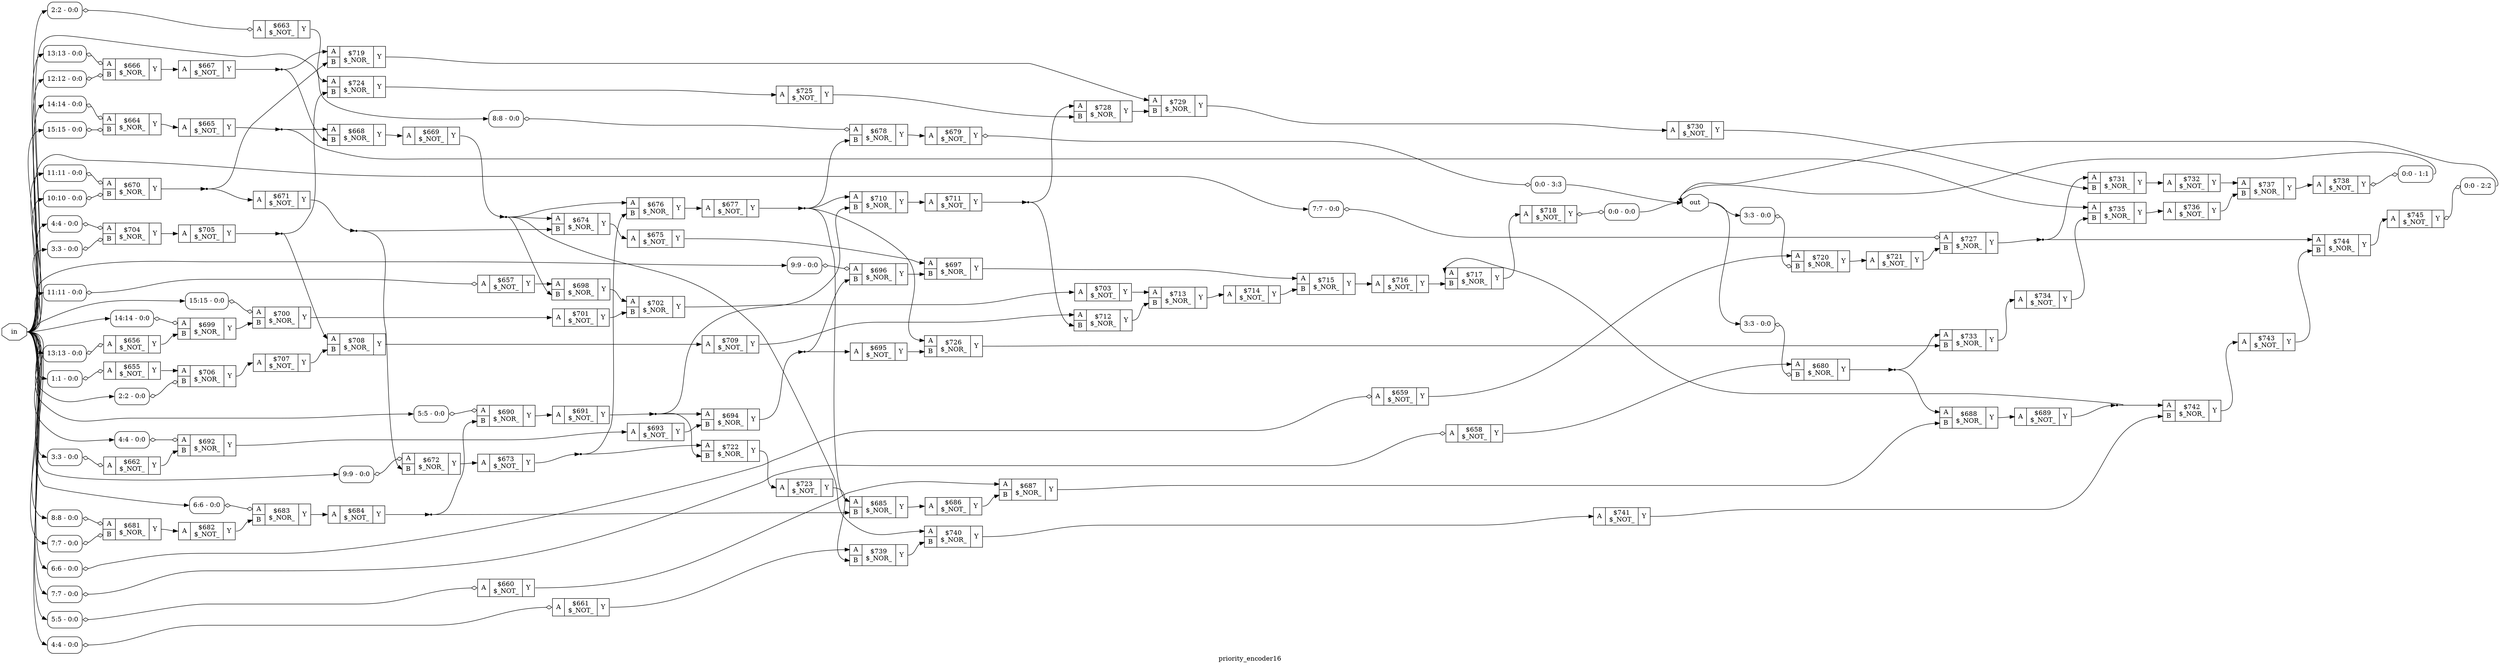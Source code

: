 digraph "priority_encoder16" {
label="priority_encoder16";
rankdir="LR";
remincross=true;
n88 [ shape=octagon, label="in", color="black", fontcolor="black" ];
n89 [ shape=octagon, label="out", color="black", fontcolor="black" ];
c92 [ shape=record, label="{{<p90> A}|$655\n$_NOT_|{<p91> Y}}" ];
x0 [ shape=record, style=rounded, label="<s0> 1:1 - 0:0 " ];
x0:e -> c92:p90:w [arrowhead=odiamond, arrowtail=odiamond, dir=both, color="black", label=""];
c93 [ shape=record, label="{{<p90> A}|$656\n$_NOT_|{<p91> Y}}" ];
x1 [ shape=record, style=rounded, label="<s0> 13:13 - 0:0 " ];
x1:e -> c93:p90:w [arrowhead=odiamond, arrowtail=odiamond, dir=both, color="black", label=""];
c94 [ shape=record, label="{{<p90> A}|$657\n$_NOT_|{<p91> Y}}" ];
x2 [ shape=record, style=rounded, label="<s0> 11:11 - 0:0 " ];
x2:e -> c94:p90:w [arrowhead=odiamond, arrowtail=odiamond, dir=both, color="black", label=""];
c95 [ shape=record, label="{{<p90> A}|$658\n$_NOT_|{<p91> Y}}" ];
x3 [ shape=record, style=rounded, label="<s0> 7:7 - 0:0 " ];
x3:e -> c95:p90:w [arrowhead=odiamond, arrowtail=odiamond, dir=both, color="black", label=""];
c96 [ shape=record, label="{{<p90> A}|$659\n$_NOT_|{<p91> Y}}" ];
x4 [ shape=record, style=rounded, label="<s0> 6:6 - 0:0 " ];
x4:e -> c96:p90:w [arrowhead=odiamond, arrowtail=odiamond, dir=both, color="black", label=""];
c97 [ shape=record, label="{{<p90> A}|$660\n$_NOT_|{<p91> Y}}" ];
x5 [ shape=record, style=rounded, label="<s0> 5:5 - 0:0 " ];
x5:e -> c97:p90:w [arrowhead=odiamond, arrowtail=odiamond, dir=both, color="black", label=""];
c98 [ shape=record, label="{{<p90> A}|$661\n$_NOT_|{<p91> Y}}" ];
x6 [ shape=record, style=rounded, label="<s0> 4:4 - 0:0 " ];
x6:e -> c98:p90:w [arrowhead=odiamond, arrowtail=odiamond, dir=both, color="black", label=""];
c99 [ shape=record, label="{{<p90> A}|$662\n$_NOT_|{<p91> Y}}" ];
x7 [ shape=record, style=rounded, label="<s0> 3:3 - 0:0 " ];
x7:e -> c99:p90:w [arrowhead=odiamond, arrowtail=odiamond, dir=both, color="black", label=""];
c100 [ shape=record, label="{{<p90> A}|$663\n$_NOT_|{<p91> Y}}" ];
x8 [ shape=record, style=rounded, label="<s0> 2:2 - 0:0 " ];
x8:e -> c100:p90:w [arrowhead=odiamond, arrowtail=odiamond, dir=both, color="black", label=""];
c102 [ shape=record, label="{{<p90> A|<p101> B}|$664\n$_NOR_|{<p91> Y}}" ];
x9 [ shape=record, style=rounded, label="<s0> 14:14 - 0:0 " ];
x9:e -> c102:p90:w [arrowhead=odiamond, arrowtail=odiamond, dir=both, color="black", label=""];
x10 [ shape=record, style=rounded, label="<s0> 15:15 - 0:0 " ];
x10:e -> c102:p101:w [arrowhead=odiamond, arrowtail=odiamond, dir=both, color="black", label=""];
c103 [ shape=record, label="{{<p90> A}|$665\n$_NOT_|{<p91> Y}}" ];
c104 [ shape=record, label="{{<p90> A|<p101> B}|$666\n$_NOR_|{<p91> Y}}" ];
x11 [ shape=record, style=rounded, label="<s0> 13:13 - 0:0 " ];
x11:e -> c104:p90:w [arrowhead=odiamond, arrowtail=odiamond, dir=both, color="black", label=""];
x12 [ shape=record, style=rounded, label="<s0> 12:12 - 0:0 " ];
x12:e -> c104:p101:w [arrowhead=odiamond, arrowtail=odiamond, dir=both, color="black", label=""];
c105 [ shape=record, label="{{<p90> A}|$667\n$_NOT_|{<p91> Y}}" ];
c106 [ shape=record, label="{{<p90> A|<p101> B}|$668\n$_NOR_|{<p91> Y}}" ];
c107 [ shape=record, label="{{<p90> A}|$669\n$_NOT_|{<p91> Y}}" ];
c108 [ shape=record, label="{{<p90> A|<p101> B}|$670\n$_NOR_|{<p91> Y}}" ];
x13 [ shape=record, style=rounded, label="<s0> 11:11 - 0:0 " ];
x13:e -> c108:p90:w [arrowhead=odiamond, arrowtail=odiamond, dir=both, color="black", label=""];
x14 [ shape=record, style=rounded, label="<s0> 10:10 - 0:0 " ];
x14:e -> c108:p101:w [arrowhead=odiamond, arrowtail=odiamond, dir=both, color="black", label=""];
c109 [ shape=record, label="{{<p90> A}|$671\n$_NOT_|{<p91> Y}}" ];
c110 [ shape=record, label="{{<p90> A|<p101> B}|$672\n$_NOR_|{<p91> Y}}" ];
x15 [ shape=record, style=rounded, label="<s0> 9:9 - 0:0 " ];
x15:e -> c110:p90:w [arrowhead=odiamond, arrowtail=odiamond, dir=both, color="black", label=""];
c111 [ shape=record, label="{{<p90> A}|$673\n$_NOT_|{<p91> Y}}" ];
c112 [ shape=record, label="{{<p90> A|<p101> B}|$674\n$_NOR_|{<p91> Y}}" ];
c113 [ shape=record, label="{{<p90> A}|$675\n$_NOT_|{<p91> Y}}" ];
c114 [ shape=record, label="{{<p90> A|<p101> B}|$676\n$_NOR_|{<p91> Y}}" ];
c115 [ shape=record, label="{{<p90> A}|$677\n$_NOT_|{<p91> Y}}" ];
c116 [ shape=record, label="{{<p90> A|<p101> B}|$678\n$_NOR_|{<p91> Y}}" ];
x16 [ shape=record, style=rounded, label="<s0> 8:8 - 0:0 " ];
x16:e -> c116:p90:w [arrowhead=odiamond, arrowtail=odiamond, dir=both, color="black", label=""];
c117 [ shape=record, label="{{<p90> A}|$679\n$_NOT_|{<p91> Y}}" ];
x17 [ shape=record, style=rounded, label="<s0> 0:0 - 3:3 " ];
c117:p91:e -> x17:w [arrowhead=odiamond, arrowtail=odiamond, dir=both, color="black", label=""];
c118 [ shape=record, label="{{<p90> A|<p101> B}|$680\n$_NOR_|{<p91> Y}}" ];
x18 [ shape=record, style=rounded, label="<s0> 3:3 - 0:0 " ];
x18:e -> c118:p101:w [arrowhead=odiamond, arrowtail=odiamond, dir=both, color="black", label=""];
c119 [ shape=record, label="{{<p90> A|<p101> B}|$681\n$_NOR_|{<p91> Y}}" ];
x19 [ shape=record, style=rounded, label="<s0> 8:8 - 0:0 " ];
x19:e -> c119:p90:w [arrowhead=odiamond, arrowtail=odiamond, dir=both, color="black", label=""];
x20 [ shape=record, style=rounded, label="<s0> 7:7 - 0:0 " ];
x20:e -> c119:p101:w [arrowhead=odiamond, arrowtail=odiamond, dir=both, color="black", label=""];
c120 [ shape=record, label="{{<p90> A}|$682\n$_NOT_|{<p91> Y}}" ];
c121 [ shape=record, label="{{<p90> A|<p101> B}|$683\n$_NOR_|{<p91> Y}}" ];
x21 [ shape=record, style=rounded, label="<s0> 6:6 - 0:0 " ];
x21:e -> c121:p90:w [arrowhead=odiamond, arrowtail=odiamond, dir=both, color="black", label=""];
c122 [ shape=record, label="{{<p90> A}|$684\n$_NOT_|{<p91> Y}}" ];
c123 [ shape=record, label="{{<p90> A|<p101> B}|$685\n$_NOR_|{<p91> Y}}" ];
c124 [ shape=record, label="{{<p90> A}|$686\n$_NOT_|{<p91> Y}}" ];
c125 [ shape=record, label="{{<p90> A|<p101> B}|$687\n$_NOR_|{<p91> Y}}" ];
c126 [ shape=record, label="{{<p90> A|<p101> B}|$688\n$_NOR_|{<p91> Y}}" ];
c127 [ shape=record, label="{{<p90> A}|$689\n$_NOT_|{<p91> Y}}" ];
c128 [ shape=record, label="{{<p90> A|<p101> B}|$690\n$_NOR_|{<p91> Y}}" ];
x22 [ shape=record, style=rounded, label="<s0> 5:5 - 0:0 " ];
x22:e -> c128:p90:w [arrowhead=odiamond, arrowtail=odiamond, dir=both, color="black", label=""];
c129 [ shape=record, label="{{<p90> A}|$691\n$_NOT_|{<p91> Y}}" ];
c130 [ shape=record, label="{{<p90> A|<p101> B}|$692\n$_NOR_|{<p91> Y}}" ];
x23 [ shape=record, style=rounded, label="<s0> 4:4 - 0:0 " ];
x23:e -> c130:p90:w [arrowhead=odiamond, arrowtail=odiamond, dir=both, color="black", label=""];
c131 [ shape=record, label="{{<p90> A}|$693\n$_NOT_|{<p91> Y}}" ];
c132 [ shape=record, label="{{<p90> A|<p101> B}|$694\n$_NOR_|{<p91> Y}}" ];
c133 [ shape=record, label="{{<p90> A}|$695\n$_NOT_|{<p91> Y}}" ];
c134 [ shape=record, label="{{<p90> A|<p101> B}|$696\n$_NOR_|{<p91> Y}}" ];
x24 [ shape=record, style=rounded, label="<s0> 9:9 - 0:0 " ];
x24:e -> c134:p90:w [arrowhead=odiamond, arrowtail=odiamond, dir=both, color="black", label=""];
c135 [ shape=record, label="{{<p90> A|<p101> B}|$697\n$_NOR_|{<p91> Y}}" ];
c136 [ shape=record, label="{{<p90> A|<p101> B}|$698\n$_NOR_|{<p91> Y}}" ];
c137 [ shape=record, label="{{<p90> A|<p101> B}|$699\n$_NOR_|{<p91> Y}}" ];
x25 [ shape=record, style=rounded, label="<s0> 14:14 - 0:0 " ];
x25:e -> c137:p90:w [arrowhead=odiamond, arrowtail=odiamond, dir=both, color="black", label=""];
c138 [ shape=record, label="{{<p90> A|<p101> B}|$700\n$_NOR_|{<p91> Y}}" ];
x26 [ shape=record, style=rounded, label="<s0> 15:15 - 0:0 " ];
x26:e -> c138:p90:w [arrowhead=odiamond, arrowtail=odiamond, dir=both, color="black", label=""];
c139 [ shape=record, label="{{<p90> A}|$701\n$_NOT_|{<p91> Y}}" ];
c140 [ shape=record, label="{{<p90> A|<p101> B}|$702\n$_NOR_|{<p91> Y}}" ];
c141 [ shape=record, label="{{<p90> A}|$703\n$_NOT_|{<p91> Y}}" ];
c142 [ shape=record, label="{{<p90> A|<p101> B}|$704\n$_NOR_|{<p91> Y}}" ];
x27 [ shape=record, style=rounded, label="<s0> 4:4 - 0:0 " ];
x27:e -> c142:p90:w [arrowhead=odiamond, arrowtail=odiamond, dir=both, color="black", label=""];
x28 [ shape=record, style=rounded, label="<s0> 3:3 - 0:0 " ];
x28:e -> c142:p101:w [arrowhead=odiamond, arrowtail=odiamond, dir=both, color="black", label=""];
c143 [ shape=record, label="{{<p90> A}|$705\n$_NOT_|{<p91> Y}}" ];
c144 [ shape=record, label="{{<p90> A|<p101> B}|$706\n$_NOR_|{<p91> Y}}" ];
x29 [ shape=record, style=rounded, label="<s0> 2:2 - 0:0 " ];
x29:e -> c144:p101:w [arrowhead=odiamond, arrowtail=odiamond, dir=both, color="black", label=""];
c145 [ shape=record, label="{{<p90> A}|$707\n$_NOT_|{<p91> Y}}" ];
c146 [ shape=record, label="{{<p90> A|<p101> B}|$708\n$_NOR_|{<p91> Y}}" ];
c147 [ shape=record, label="{{<p90> A}|$709\n$_NOT_|{<p91> Y}}" ];
c148 [ shape=record, label="{{<p90> A|<p101> B}|$710\n$_NOR_|{<p91> Y}}" ];
c149 [ shape=record, label="{{<p90> A}|$711\n$_NOT_|{<p91> Y}}" ];
c150 [ shape=record, label="{{<p90> A|<p101> B}|$712\n$_NOR_|{<p91> Y}}" ];
c151 [ shape=record, label="{{<p90> A|<p101> B}|$713\n$_NOR_|{<p91> Y}}" ];
c152 [ shape=record, label="{{<p90> A}|$714\n$_NOT_|{<p91> Y}}" ];
c153 [ shape=record, label="{{<p90> A|<p101> B}|$715\n$_NOR_|{<p91> Y}}" ];
c154 [ shape=record, label="{{<p90> A}|$716\n$_NOT_|{<p91> Y}}" ];
c155 [ shape=record, label="{{<p90> A|<p101> B}|$717\n$_NOR_|{<p91> Y}}" ];
c156 [ shape=record, label="{{<p90> A}|$718\n$_NOT_|{<p91> Y}}" ];
x30 [ shape=record, style=rounded, label="<s0> 0:0 - 0:0 " ];
c156:p91:e -> x30:w [arrowhead=odiamond, arrowtail=odiamond, dir=both, color="black", label=""];
c157 [ shape=record, label="{{<p90> A|<p101> B}|$719\n$_NOR_|{<p91> Y}}" ];
c158 [ shape=record, label="{{<p90> A|<p101> B}|$720\n$_NOR_|{<p91> Y}}" ];
x31 [ shape=record, style=rounded, label="<s0> 3:3 - 0:0 " ];
x31:e -> c158:p101:w [arrowhead=odiamond, arrowtail=odiamond, dir=both, color="black", label=""];
c159 [ shape=record, label="{{<p90> A}|$721\n$_NOT_|{<p91> Y}}" ];
c160 [ shape=record, label="{{<p90> A|<p101> B}|$722\n$_NOR_|{<p91> Y}}" ];
c161 [ shape=record, label="{{<p90> A}|$723\n$_NOT_|{<p91> Y}}" ];
c162 [ shape=record, label="{{<p90> A|<p101> B}|$724\n$_NOR_|{<p91> Y}}" ];
c163 [ shape=record, label="{{<p90> A}|$725\n$_NOT_|{<p91> Y}}" ];
c164 [ shape=record, label="{{<p90> A|<p101> B}|$726\n$_NOR_|{<p91> Y}}" ];
c165 [ shape=record, label="{{<p90> A|<p101> B}|$727\n$_NOR_|{<p91> Y}}" ];
x32 [ shape=record, style=rounded, label="<s0> 7:7 - 0:0 " ];
x32:e -> c165:p90:w [arrowhead=odiamond, arrowtail=odiamond, dir=both, color="black", label=""];
c166 [ shape=record, label="{{<p90> A|<p101> B}|$728\n$_NOR_|{<p91> Y}}" ];
c167 [ shape=record, label="{{<p90> A|<p101> B}|$729\n$_NOR_|{<p91> Y}}" ];
c168 [ shape=record, label="{{<p90> A}|$730\n$_NOT_|{<p91> Y}}" ];
c169 [ shape=record, label="{{<p90> A|<p101> B}|$731\n$_NOR_|{<p91> Y}}" ];
c170 [ shape=record, label="{{<p90> A}|$732\n$_NOT_|{<p91> Y}}" ];
c171 [ shape=record, label="{{<p90> A|<p101> B}|$733\n$_NOR_|{<p91> Y}}" ];
c172 [ shape=record, label="{{<p90> A}|$734\n$_NOT_|{<p91> Y}}" ];
c173 [ shape=record, label="{{<p90> A|<p101> B}|$735\n$_NOR_|{<p91> Y}}" ];
c174 [ shape=record, label="{{<p90> A}|$736\n$_NOT_|{<p91> Y}}" ];
c175 [ shape=record, label="{{<p90> A|<p101> B}|$737\n$_NOR_|{<p91> Y}}" ];
c176 [ shape=record, label="{{<p90> A}|$738\n$_NOT_|{<p91> Y}}" ];
x33 [ shape=record, style=rounded, label="<s0> 0:0 - 1:1 " ];
c176:p91:e -> x33:w [arrowhead=odiamond, arrowtail=odiamond, dir=both, color="black", label=""];
c177 [ shape=record, label="{{<p90> A|<p101> B}|$739\n$_NOR_|{<p91> Y}}" ];
c178 [ shape=record, label="{{<p90> A|<p101> B}|$740\n$_NOR_|{<p91> Y}}" ];
c179 [ shape=record, label="{{<p90> A}|$741\n$_NOT_|{<p91> Y}}" ];
c180 [ shape=record, label="{{<p90> A|<p101> B}|$742\n$_NOR_|{<p91> Y}}" ];
c181 [ shape=record, label="{{<p90> A}|$743\n$_NOT_|{<p91> Y}}" ];
c182 [ shape=record, label="{{<p90> A|<p101> B}|$744\n$_NOR_|{<p91> Y}}" ];
c183 [ shape=record, label="{{<p90> A}|$745\n$_NOT_|{<p91> Y}}" ];
x34 [ shape=record, style=rounded, label="<s0> 0:0 - 2:2 " ];
c183:p91:e -> x34:w [arrowhead=odiamond, arrowtail=odiamond, dir=both, color="black", label=""];
c173:p91:e -> c174:p90:w [color="black", label=""];
c92:p91:e -> c144:p90:w [color="black", label=""];
c93:p91:e -> c137:p101:w [color="black", label=""];
c94:p91:e -> c136:p90:w [color="black", label=""];
c95:p91:e -> c118:p90:w [color="black", label=""];
c96:p91:e -> c158:p90:w [color="black", label=""];
c97:p91:e -> c125:p90:w [color="black", label=""];
c98:p91:e -> c177:p90:w [color="black", label=""];
c99:p91:e -> c130:p101:w [color="black", label=""];
c100:p91:e -> c162:p90:w [color="black", label=""];
c102:p91:e -> c103:p90:w [color="black", label=""];
c174:p91:e -> c175:p101:w [color="black", label=""];
n20 [ shape=point ];
c103:p91:e -> n20:w [color="black", label=""];
n20:e -> c106:p90:w [color="black", label=""];
n20:e -> c173:p90:w [color="black", label=""];
c104:p91:e -> c105:p90:w [color="black", label=""];
n22 [ shape=point ];
c105:p91:e -> n22:w [color="black", label=""];
n22:e -> c106:p101:w [color="black", label=""];
n22:e -> c157:p90:w [color="black", label=""];
c106:p91:e -> c107:p90:w [color="black", label=""];
n24 [ shape=point ];
c107:p91:e -> n24:w [color="black", label=""];
n24:e -> c112:p90:w [color="black", label=""];
n24:e -> c114:p90:w [color="black", label=""];
n24:e -> c136:p101:w [color="black", label=""];
n24:e -> c178:p90:w [color="black", label=""];
n25 [ shape=point ];
c108:p91:e -> n25:w [color="black", label=""];
n25:e -> c109:p90:w [color="black", label=""];
n25:e -> c157:p101:w [color="black", label=""];
n26 [ shape=point ];
c109:p91:e -> n26:w [color="black", label=""];
n26:e -> c110:p101:w [color="black", label=""];
n26:e -> c112:p101:w [color="black", label=""];
c110:p91:e -> c111:p90:w [color="black", label=""];
n28 [ shape=point ];
c111:p91:e -> n28:w [color="black", label=""];
n28:e -> c114:p101:w [color="black", label=""];
n28:e -> c160:p90:w [color="black", label=""];
c112:p91:e -> c113:p90:w [color="black", label=""];
c175:p91:e -> c176:p90:w [color="black", label=""];
c113:p91:e -> c135:p90:w [color="black", label=""];
c114:p91:e -> c115:p90:w [color="black", label=""];
n32 [ shape=point ];
c115:p91:e -> n32:w [color="black", label=""];
n32:e -> c116:p101:w [color="black", label=""];
n32:e -> c123:p90:w [color="black", label=""];
n32:e -> c148:p90:w [color="black", label=""];
n32:e -> c164:p90:w [color="black", label=""];
c116:p91:e -> c117:p90:w [color="black", label=""];
n34 [ shape=point ];
c118:p91:e -> n34:w [color="black", label=""];
n34:e -> c126:p90:w [color="black", label=""];
n34:e -> c171:p90:w [color="black", label=""];
c119:p91:e -> c120:p90:w [color="black", label=""];
c120:p91:e -> c121:p101:w [color="black", label=""];
c121:p91:e -> c122:p90:w [color="black", label=""];
n38 [ shape=point ];
c122:p91:e -> n38:w [color="black", label=""];
n38:e -> c123:p101:w [color="black", label=""];
n38:e -> c128:p101:w [color="black", label=""];
c123:p91:e -> c124:p90:w [color="black", label=""];
c177:p91:e -> c178:p101:w [color="black", label=""];
c124:p91:e -> c125:p101:w [color="black", label=""];
c125:p91:e -> c126:p101:w [color="black", label=""];
c126:p91:e -> c127:p90:w [color="black", label=""];
n43 [ shape=point ];
c127:p91:e -> n43:w [color="black", label=""];
n43:e -> c155:p90:w [color="black", label=""];
n43:e -> c180:p90:w [color="black", label=""];
c128:p91:e -> c129:p90:w [color="black", label=""];
n45 [ shape=point ];
c129:p91:e -> n45:w [color="black", label=""];
n45:e -> c132:p90:w [color="black", label=""];
n45:e -> c148:p101:w [color="black", label=""];
n45:e -> c160:p101:w [color="black", label=""];
c130:p91:e -> c131:p90:w [color="black", label=""];
c131:p91:e -> c132:p101:w [color="black", label=""];
n48 [ shape=point ];
c132:p91:e -> n48:w [color="black", label=""];
n48:e -> c133:p90:w [color="black", label=""];
n48:e -> c134:p101:w [color="black", label=""];
c133:p91:e -> c164:p101:w [color="black", label=""];
c178:p91:e -> c179:p90:w [color="black", label=""];
c134:p91:e -> c135:p101:w [color="black", label=""];
c135:p91:e -> c153:p90:w [color="black", label=""];
c136:p91:e -> c140:p90:w [color="black", label=""];
c137:p91:e -> c138:p101:w [color="black", label=""];
c138:p91:e -> c139:p90:w [color="black", label=""];
c139:p91:e -> c140:p101:w [color="black", label=""];
c140:p91:e -> c141:p90:w [color="black", label=""];
c141:p91:e -> c151:p90:w [color="black", label=""];
c142:p91:e -> c143:p90:w [color="black", label=""];
n59 [ shape=point ];
c143:p91:e -> n59:w [color="black", label=""];
n59:e -> c146:p90:w [color="black", label=""];
n59:e -> c162:p101:w [color="black", label=""];
c179:p91:e -> c180:p101:w [color="black", label=""];
c144:p91:e -> c145:p90:w [color="black", label=""];
c145:p91:e -> c146:p101:w [color="black", label=""];
c146:p91:e -> c147:p90:w [color="black", label=""];
c147:p91:e -> c150:p90:w [color="black", label=""];
c148:p91:e -> c149:p90:w [color="black", label=""];
n65 [ shape=point ];
c149:p91:e -> n65:w [color="black", label=""];
n65:e -> c150:p101:w [color="black", label=""];
n65:e -> c166:p90:w [color="black", label=""];
c150:p91:e -> c151:p101:w [color="black", label=""];
c151:p91:e -> c152:p90:w [color="black", label=""];
c152:p91:e -> c153:p101:w [color="black", label=""];
c153:p91:e -> c154:p90:w [color="black", label=""];
c180:p91:e -> c181:p90:w [color="black", label=""];
c154:p91:e -> c155:p101:w [color="black", label=""];
c155:p91:e -> c156:p90:w [color="black", label=""];
c157:p91:e -> c167:p90:w [color="black", label=""];
c158:p91:e -> c159:p90:w [color="black", label=""];
c159:p91:e -> c165:p101:w [color="black", label=""];
c160:p91:e -> c161:p90:w [color="black", label=""];
c161:p91:e -> c177:p101:w [color="black", label=""];
c162:p91:e -> c163:p90:w [color="black", label=""];
c163:p91:e -> c166:p101:w [color="black", label=""];
c164:p91:e -> c171:p101:w [color="black", label=""];
c181:p91:e -> c182:p101:w [color="black", label=""];
n80 [ shape=point ];
c165:p91:e -> n80:w [color="black", label=""];
n80:e -> c169:p90:w [color="black", label=""];
n80:e -> c182:p90:w [color="black", label=""];
c166:p91:e -> c167:p101:w [color="black", label=""];
c167:p91:e -> c168:p90:w [color="black", label=""];
c168:p91:e -> c169:p101:w [color="black", label=""];
c169:p91:e -> c170:p90:w [color="black", label=""];
c170:p91:e -> c175:p90:w [color="black", label=""];
c171:p91:e -> c172:p90:w [color="black", label=""];
c172:p91:e -> c173:p101:w [color="black", label=""];
n88:e -> x0:s0:w [color="black", label=""];
n88:e -> x10:s0:w [color="black", label=""];
n88:e -> x11:s0:w [color="black", label=""];
n88:e -> x12:s0:w [color="black", label=""];
n88:e -> x13:s0:w [color="black", label=""];
n88:e -> x14:s0:w [color="black", label=""];
n88:e -> x15:s0:w [color="black", label=""];
n88:e -> x16:s0:w [color="black", label=""];
n88:e -> x19:s0:w [color="black", label=""];
n88:e -> x1:s0:w [color="black", label=""];
n88:e -> x20:s0:w [color="black", label=""];
n88:e -> x21:s0:w [color="black", label=""];
n88:e -> x22:s0:w [color="black", label=""];
n88:e -> x23:s0:w [color="black", label=""];
n88:e -> x24:s0:w [color="black", label=""];
n88:e -> x25:s0:w [color="black", label=""];
n88:e -> x26:s0:w [color="black", label=""];
n88:e -> x27:s0:w [color="black", label=""];
n88:e -> x28:s0:w [color="black", label=""];
n88:e -> x29:s0:w [color="black", label=""];
n88:e -> x2:s0:w [color="black", label=""];
n88:e -> x32:s0:w [color="black", label=""];
n88:e -> x3:s0:w [color="black", label=""];
n88:e -> x4:s0:w [color="black", label=""];
n88:e -> x5:s0:w [color="black", label=""];
n88:e -> x6:s0:w [color="black", label=""];
n88:e -> x7:s0:w [color="black", label=""];
n88:e -> x8:s0:w [color="black", label=""];
n88:e -> x9:s0:w [color="black", label=""];
x17:s0:e -> n89:w [color="black", label=""];
x30:s0:e -> n89:w [color="black", label=""];
x33:s0:e -> n89:w [color="black", label=""];
x34:s0:e -> n89:w [color="black", label=""];
n89:e -> x18:s0:w [color="black", label=""];
n89:e -> x31:s0:w [color="black", label=""];
c182:p91:e -> c183:p90:w [color="black", label=""];
}
